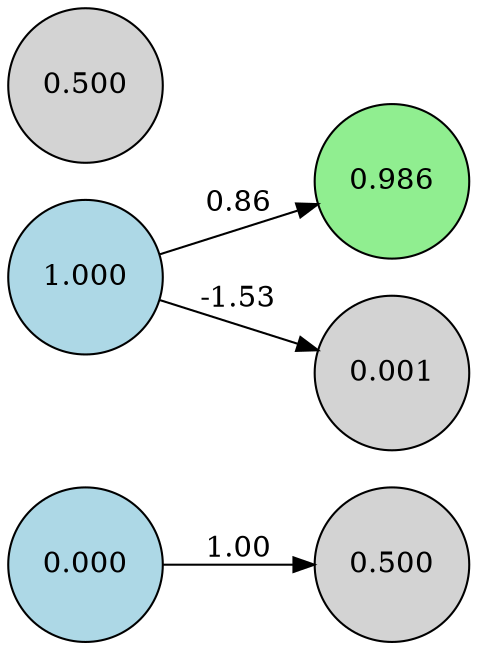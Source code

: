 digraph neat {
  rankdir=LR;
  node [shape=circle];
  node0 [label="0.000", style=filled, fillcolor=lightblue];
  node1 [label="1.000", style=filled, fillcolor=lightblue];
  node110 [label="0.986", style=filled, fillcolor=lightgreen];
  node156 [label="0.500", style=filled, fillcolor=lightgray];
  node184 [label="0.001", style=filled, fillcolor=lightgray];
  node273 [label="0.500", style=filled, fillcolor=lightgray];
  node1 -> node110 [label="0.86"];
  node0 -> node273 [label="1.00"];
  node1 -> node184 [label="-1.53"];
}
